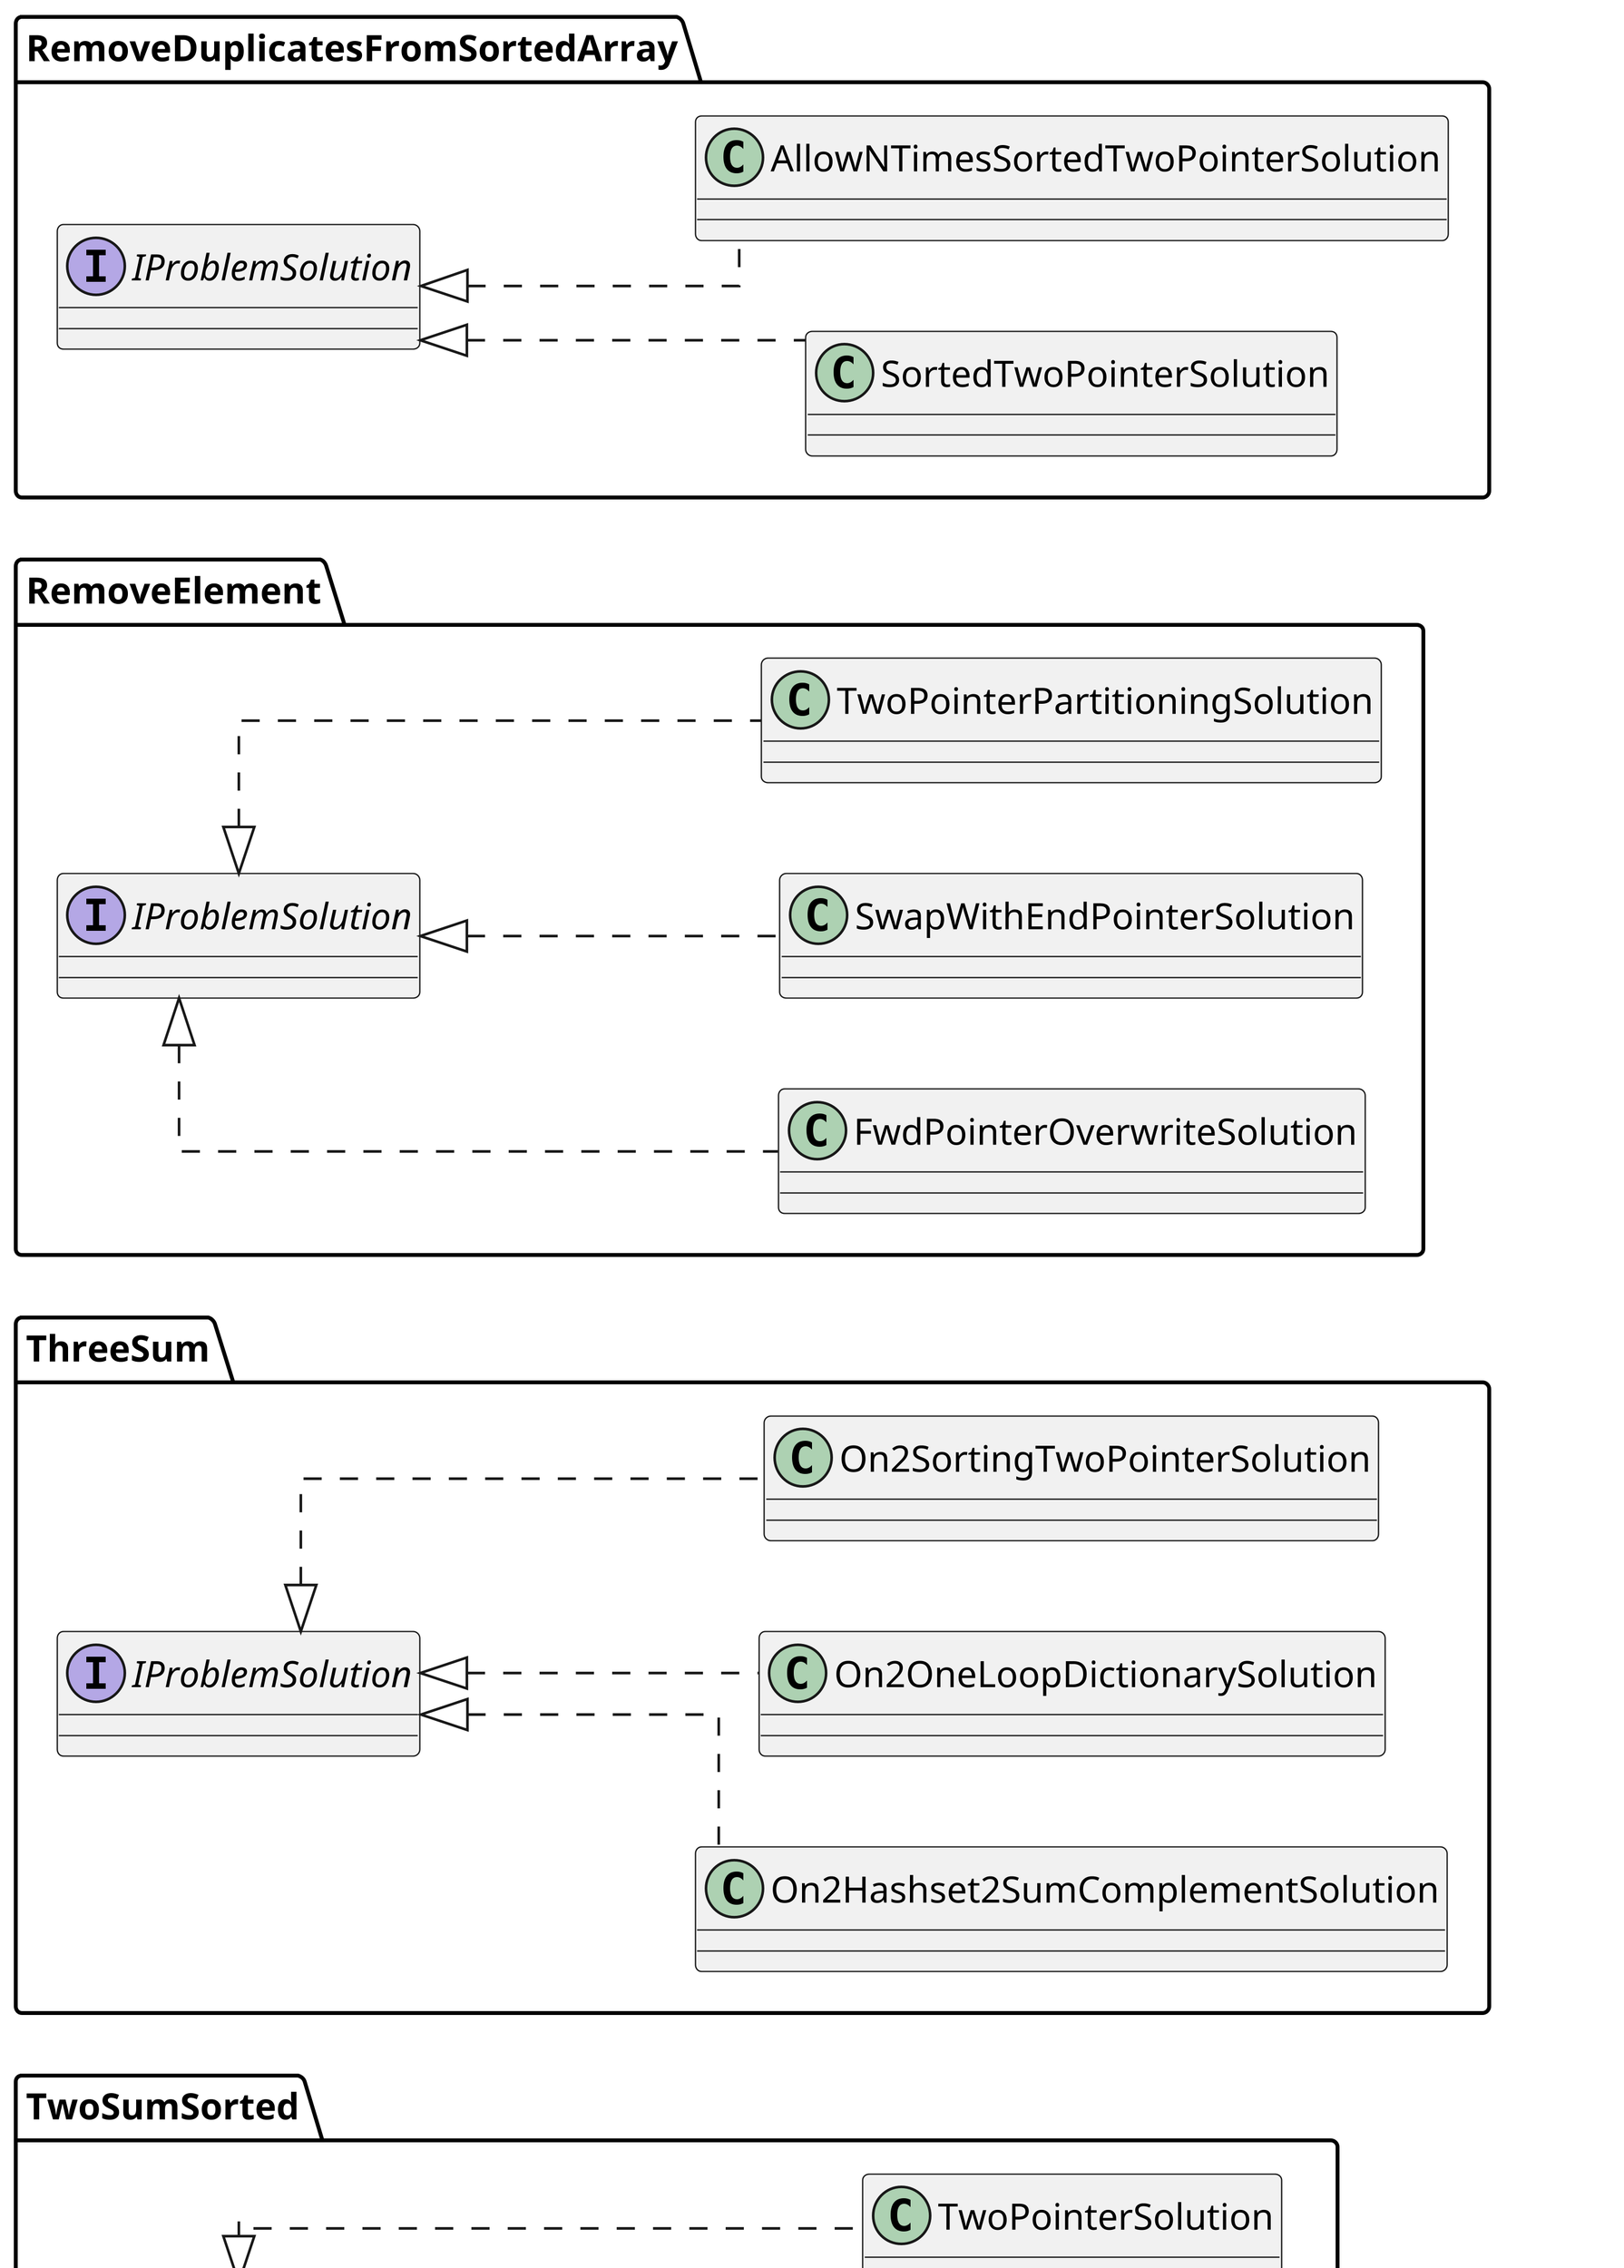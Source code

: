 @startuml class-strategies
skinparam classAttributeIconSize 0
skinparam shadowing false
skinparam linetype ortho
skinparam dpi 300
left to right direction
scale 1.5

' === Strategy Implementations by Problem ===

package "SearchInsertPosition" {
  class OlognExactOrInsertBinarySearchSolution implements IProblemSolution
  class OlognHybridFirstMatchOrInsertBinarySearchSolution implements IProblemSolution
  class OlognLowerBoundBinarySearchSolution implements IProblemSolution
  class OnStatefulTraversalScanSolution implements IProblemSolution
}

package "RotatedArray" {
  class OlognTwoPointerSolution implements IProblemSolution
  class OnBruteForceSolution implements IProblemSolution
}

package "RotatedArrayII" {
  class OlognTwoPointerSolution_II implements IProblemSolution
  class OnBruteForceSolution_II implements IProblemSolution
}

package "MaxAvgSubArrayI" {
  class OnkBruteForceSolution implements IProblemSolution
  class OnSlidingWindowSolution implements IProblemSolution
}

package "MaxConsecutive1s" {
  class OnManualIndexManipulationScanSolution implements IProblemSolution
  class OnStatefulTraversalScanSolution_1s implements IProblemSolution
}

package "TwoSum" {
  class On2TwoLoopSolution implements IProblemSolution
  class OnOneLoopDictionarySolution implements IProblemSolution
}

package "ContainsDuplicateI" {
  class On2BruteForceSolution implements IProblemSolution
  class OnHashsetSolution implements IProblemSolution
  class OnlognSortScanSolution implements IProblemSolution
}

package "ContainsDuplicateII" {
  class On2BruteForceSolution_II implements IProblemSolution
  class OnDictionarySolution implements IProblemSolution
  class OnHashsetSolution_II implements IProblemSolution
}

package "LongestHarmoniousSubsequence" {
  class OnFrequencyBasedSolution implements IProblemSolution
  class OnlognSortAndScanSolution implements IProblemSolution
}

package "TwoSumSorted" {
  class BinarySearchSolution implements IProblemSolution
  class TwoPointerSolution implements IProblemSolution
}

package "ThreeSum" {
  class On2Hashset2SumComplementSolution implements IProblemSolution
  class On2OneLoopDictionarySolution implements IProblemSolution
  class On2SortingTwoPointerSolution implements IProblemSolution
}

package "RemoveElement" {
  class FwdPointerOverwriteSolution implements IProblemSolution
  class SwapWithEndPointerSolution implements IProblemSolution
  class TwoPointerPartitioningSolution implements IProblemSolution
}

package "RemoveDuplicatesFromSortedArray" {
  class SortedTwoPointerSolution implements IProblemSolution
  class AllowNTimesSortedTwoPointerSolution implements IProblemSolution
}

@enduml
